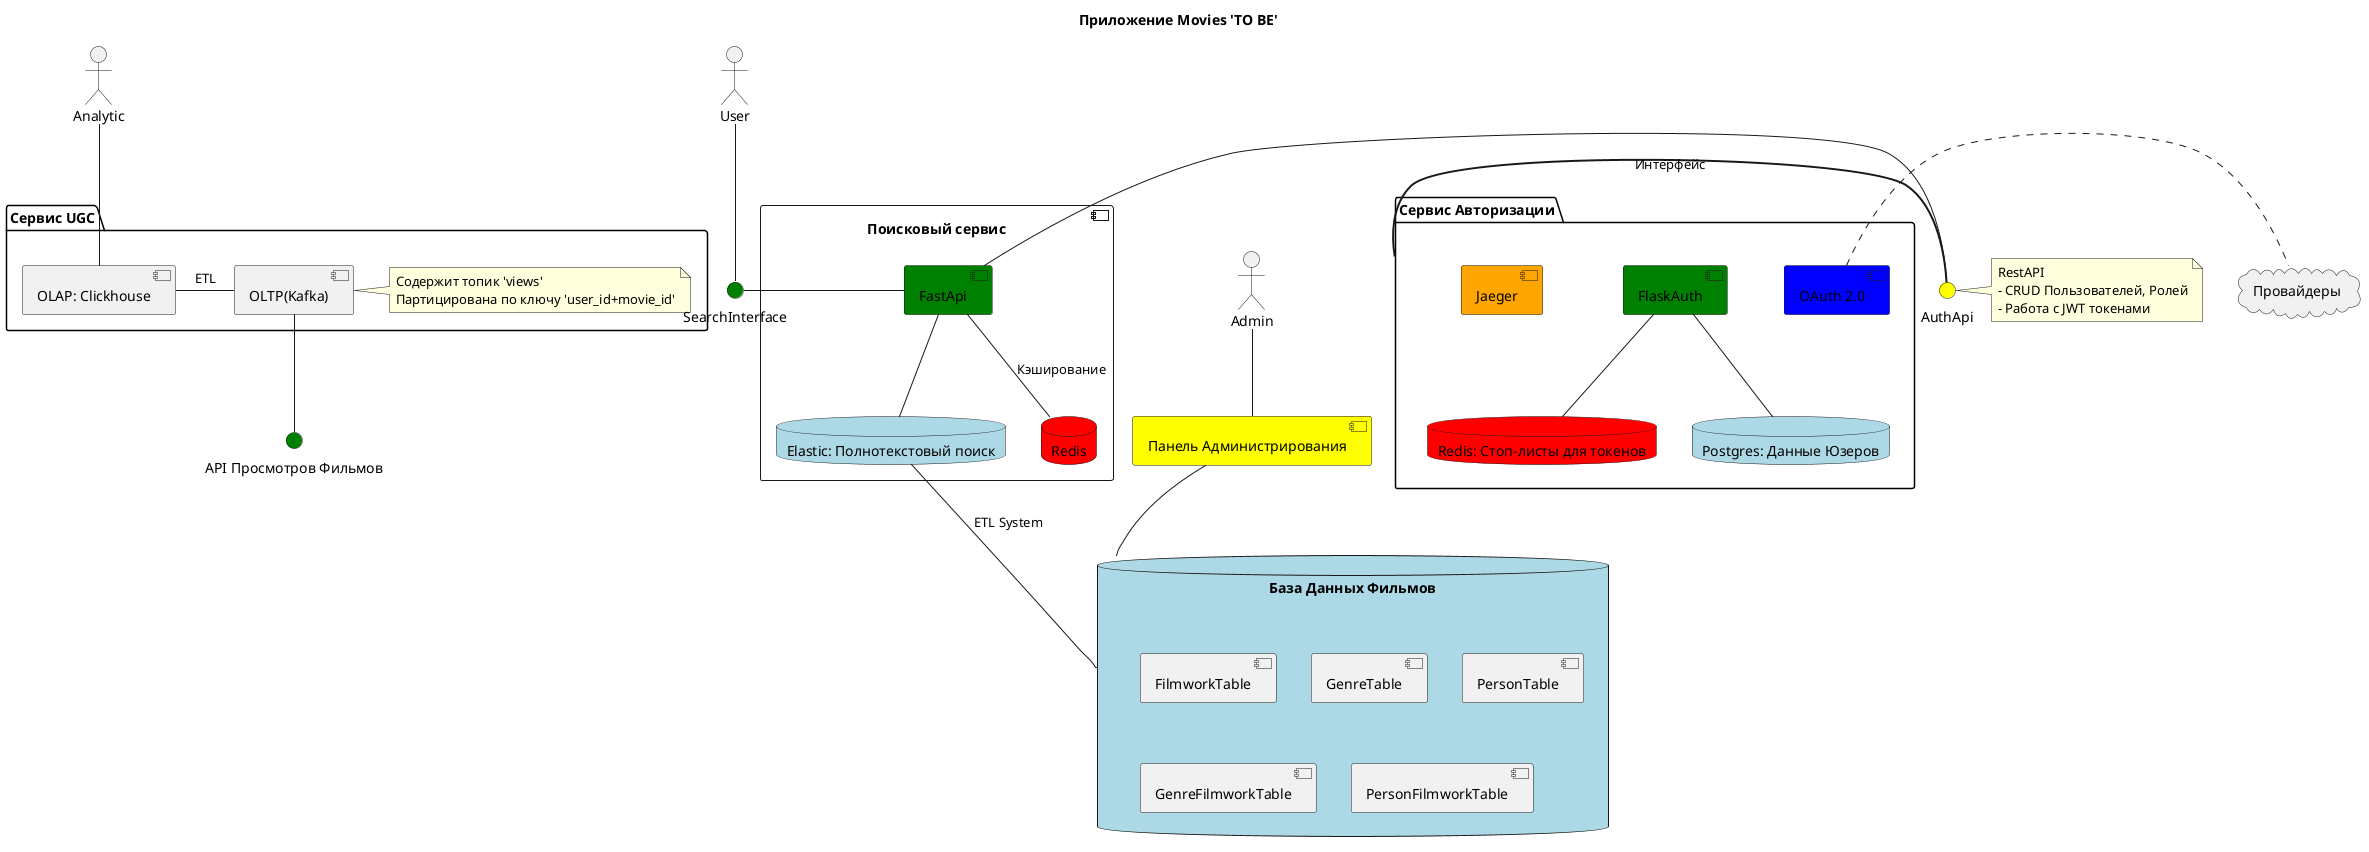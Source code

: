 @startuml
skinparam componentStyle uml2

title Приложение Movies 'TO BE'

actor Admin
component "Панель Администрирования" as AdminPanel #Yellow

' База Данных Фильмов
database "База Данных Фильмов" as PostgreMovies #Lightblue {
component FilmworkTable
component GenreTable
component PersonTable
component GenreFilmworkTable
component PersonFilmworkTable
}

' Сервис Поиска по фильмам
component "Поисковый сервис" {
database "Elastic: Полнотекстовый поиск" as ElasticSearch #Lightblue
database "Redis" as RedisSearchCashing #Red
component FastApi #Green
}
actor User
interface SearchInterface #Green




interface "API Просмотров Фильмов" as ViewsInterface #Green

' Компоненты сервиса аутентификации
package  "Сервис Авторизации" as AuthService {
database "Redis: Стоп-листы для токенов" as RedisTokens #Red
database "Postgres: Данные Юзеров" as PostgreUsers #Lightblue
component FlaskAuth #Green
component Jaeger #Orange
component "OAuth 2.0" as OAuth #Blue
}

' Компоненты сервиса UGC
package "Сервис UGC" as UserGeneratedContent {
component "OLTP(Kafka)" as Kafka
note right
Содержит топик 'views'
Партицирована по ключу 'user_id+movie_id'
end note
component "OLAP: Clickhouse" as CH
}
actor Analytic

cloud "Провайдеры" as Providers

interface AuthApi #Yellow


' Взаимодействия
Admin -- AdminPanel
AdminPanel -- PostgreMovies

ElasticSearch -- PostgreMovies: "ETL System"
FastApi -- RedisSearchCashing: Кэширование
ElasticSearch -up- FastApi

SearchInterface - FastApi
User -- SearchInterface


' Взаимодействия внутри AuthService
AuthService -[thickness=2] AuthApi: Интерфейс
FastApi - AuthApi
note right
RestAPI
- CRUD Пользователей, Ролей
- Работа с JWT токенами
end note
FlaskAuth -- PostgreUsers
FlaskAuth -- RedisTokens

OAuth . Providers

' Взаимодействия UGC
Kafka -- ViewsInterface
Kafka -left- CH: ETL
Analytic -down- CH

@enduml
